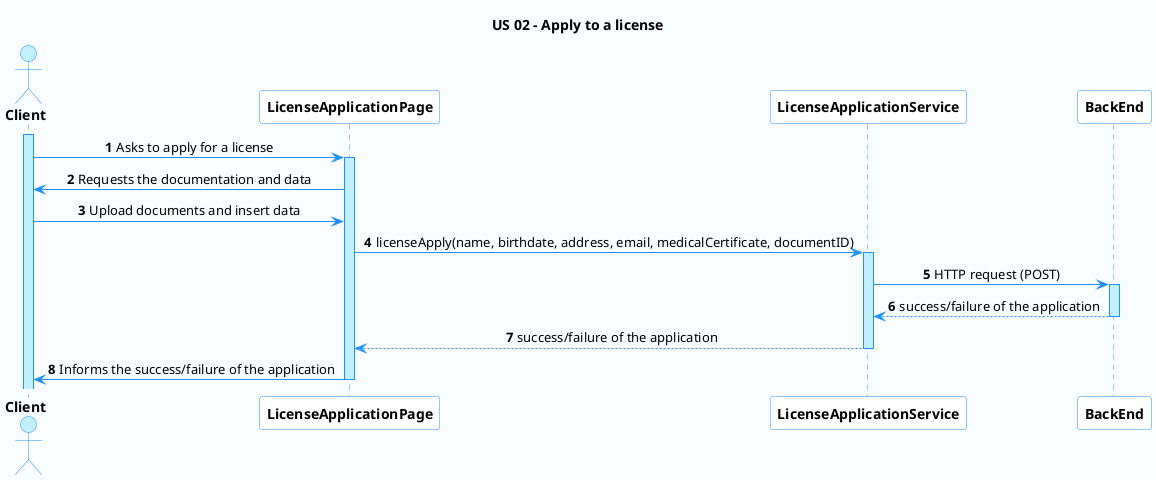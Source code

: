 @startuml

'-Style----------------------------------------------------------------------------------------------------------------

autonumber

skinparam DefaultTextAlignment center

skinparam BackgroundColor #fafdff

skinparam participant {
    BackgroundColor AWS_BG_COLOR
    BorderColor AWS_BORDER_COLOR
}

skinparam sequence {
    LifeLineBorderColor DodgerBlue
    LifeLineBackgroundColor APPLICATION

    ActorBackgroundColor APPLICATION
    ActorBorderColor DodgerBlue

    BackgroundColor #FFFFFF
    ArrowColor DodgerBlue
    BorderColor DodgerBlue
    ParticipantBorderColor DodgerBlue

    GroupBorderColor #082642
    GroupBackgroundColor APPLICATION
}


'-Title----------------------------------------------------------------------------------------------------------------

title US 02 - Apply to a license

'-Actors/Participants--------------------------------------------------------------------------------------------------


actor "<b>Client" as A
participant "<b>LicenseApplicationPage" as CR
participant "<b>LicenseApplicationService" as CC
participant "<b>BackEnd" as BE



'-Associations---------------------------------------------------------------------------------------------------------

activate A

A -> CR: Asks to apply for a license
activate CR
CR -> A: Requests the documentation and data
A -> CR: Upload documents and insert data

CR -> CC: licenseApply(name, birthdate, address, email, medicalCertificate, documentID)
activate CC



CC -> BE: HTTP request (POST)
activate BE
BE --> CC : success/failure of the application
deactivate BE



CC-->CR : success/failure of the application
deactivate CC
CR -> A: Informs the success/failure of the application
deactivate CR
'----------------------------------------------------------------------------------------------------------------------

@enduml